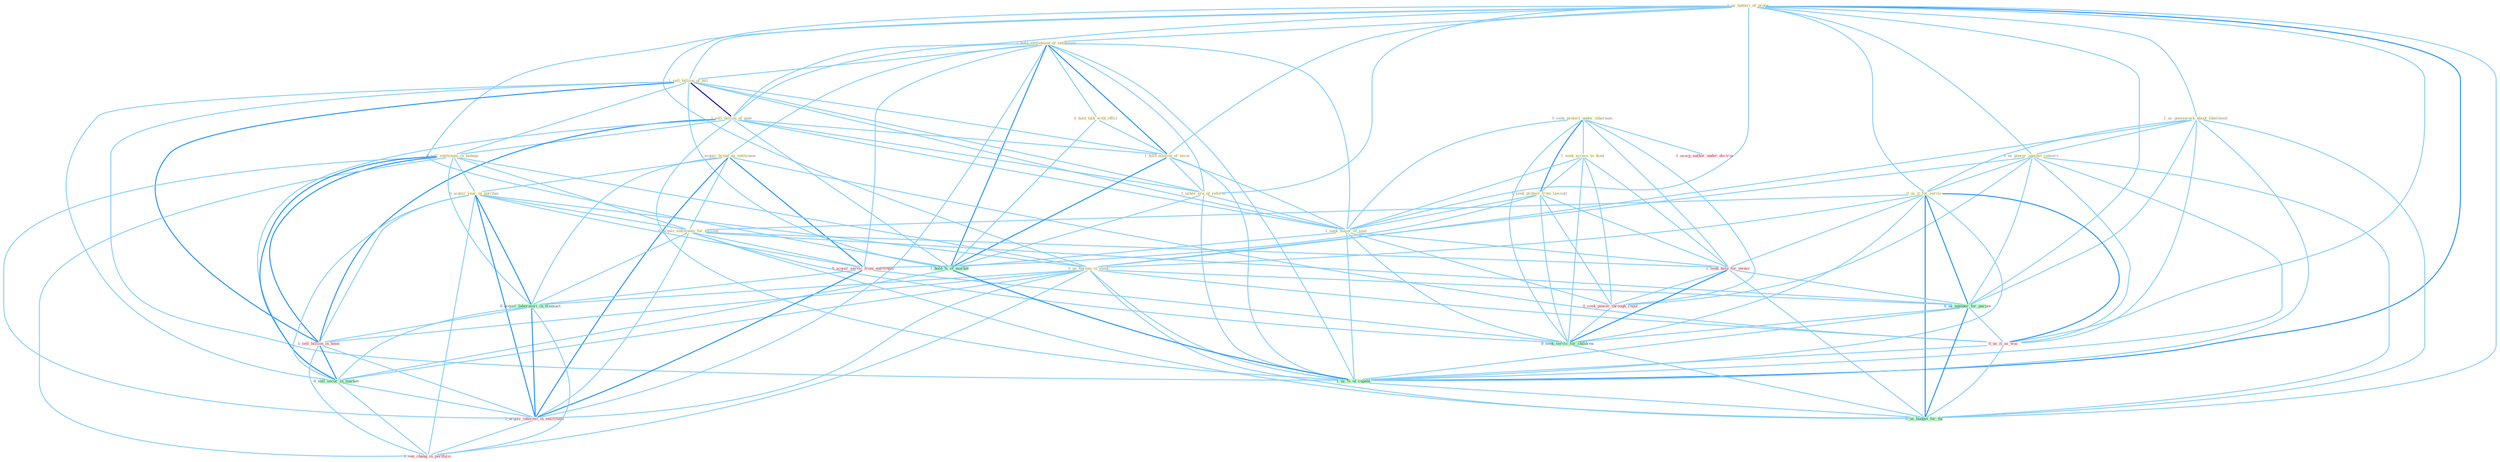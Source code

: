 Graph G{ 
    node
    [shape=polygon,style=filled,width=.5,height=.06,color="#BDFCC9",fixedsize=true,fontsize=4,
    fontcolor="#2f4f4f"];
    {node
    [color="#ffffe0", fontcolor="#8b7d6b"] "1_us_batteri_of_probe " "1_hold_settlement_of_entitynam " "1_us_guesswork_about_likelihood " "1_sell_billion_of_bill " "1_acquir_brand_as_entitynam " "0_us_power_against_conserv " "0_us_it_for_servic " "0_seek_protect_under_othernum " "0_hold_talk_with_offici " "1_sell_billion_of_note " "0_sell_entitynam_in_bodega " "0_acquir_year_in_purchas " "1_seek_access_to_kind " "1_hold_auction_of_secur " "1_seek_protect_from_lawsuit " "1_usher_era_of_reform " "0_us_bureau_in_state " "0_acquir_entitynam_for_million " "1_seek_major_of_seat "}
{node [color="#fff0f5", fontcolor="#b22222"] "1_seek_help_for_owner " "0_acquir_servic_from_entitynam " "0_seek_power_through_regul " "1_sell_billion_in_bond " "0_us_it_as_wai " "1_usurp_author_under_doctrin " "1_acquir_interest_in_entitynam " "1_see_chang_in_portfolio "}
edge [color="#B0E2FF"];

	"1_us_batteri_of_probe " -- "1_hold_settlement_of_entitynam " [w="1", color="#87cefa" ];
	"1_us_batteri_of_probe " -- "1_us_guesswork_about_likelihood " [w="1", color="#87cefa" ];
	"1_us_batteri_of_probe " -- "1_sell_billion_of_bill " [w="1", color="#87cefa" ];
	"1_us_batteri_of_probe " -- "0_us_power_against_conserv " [w="1", color="#87cefa" ];
	"1_us_batteri_of_probe " -- "0_us_it_for_servic " [w="1", color="#87cefa" ];
	"1_us_batteri_of_probe " -- "1_sell_billion_of_note " [w="1", color="#87cefa" ];
	"1_us_batteri_of_probe " -- "1_hold_auction_of_secur " [w="1", color="#87cefa" ];
	"1_us_batteri_of_probe " -- "1_usher_era_of_reform " [w="1", color="#87cefa" ];
	"1_us_batteri_of_probe " -- "0_us_bureau_in_state " [w="1", color="#87cefa" ];
	"1_us_batteri_of_probe " -- "1_seek_major_of_seat " [w="1", color="#87cefa" ];
	"1_us_batteri_of_probe " -- "1_hold_%_of_market " [w="1", color="#87cefa" ];
	"1_us_batteri_of_probe " -- "0_us_number_for_purpos " [w="1", color="#87cefa" ];
	"1_us_batteri_of_probe " -- "0_us_it_as_wai " [w="1", color="#87cefa" ];
	"1_us_batteri_of_probe " -- "1_us_%_of_capabl " [w="2", color="#1e90ff" , len=0.8];
	"1_us_batteri_of_probe " -- "0_us_budget_for_thi " [w="1", color="#87cefa" ];
	"1_hold_settlement_of_entitynam " -- "1_sell_billion_of_bill " [w="1", color="#87cefa" ];
	"1_hold_settlement_of_entitynam " -- "1_acquir_brand_as_entitynam " [w="1", color="#87cefa" ];
	"1_hold_settlement_of_entitynam " -- "0_hold_talk_with_offici " [w="1", color="#87cefa" ];
	"1_hold_settlement_of_entitynam " -- "1_sell_billion_of_note " [w="1", color="#87cefa" ];
	"1_hold_settlement_of_entitynam " -- "1_hold_auction_of_secur " [w="2", color="#1e90ff" , len=0.8];
	"1_hold_settlement_of_entitynam " -- "1_usher_era_of_reform " [w="1", color="#87cefa" ];
	"1_hold_settlement_of_entitynam " -- "1_seek_major_of_seat " [w="1", color="#87cefa" ];
	"1_hold_settlement_of_entitynam " -- "0_acquir_servic_from_entitynam " [w="1", color="#87cefa" ];
	"1_hold_settlement_of_entitynam " -- "1_hold_%_of_market " [w="2", color="#1e90ff" , len=0.8];
	"1_hold_settlement_of_entitynam " -- "1_us_%_of_capabl " [w="1", color="#87cefa" ];
	"1_hold_settlement_of_entitynam " -- "1_acquir_interest_in_entitynam " [w="1", color="#87cefa" ];
	"1_us_guesswork_about_likelihood " -- "0_us_power_against_conserv " [w="1", color="#87cefa" ];
	"1_us_guesswork_about_likelihood " -- "0_us_it_for_servic " [w="1", color="#87cefa" ];
	"1_us_guesswork_about_likelihood " -- "0_us_bureau_in_state " [w="1", color="#87cefa" ];
	"1_us_guesswork_about_likelihood " -- "0_us_number_for_purpos " [w="1", color="#87cefa" ];
	"1_us_guesswork_about_likelihood " -- "0_us_it_as_wai " [w="1", color="#87cefa" ];
	"1_us_guesswork_about_likelihood " -- "1_us_%_of_capabl " [w="1", color="#87cefa" ];
	"1_us_guesswork_about_likelihood " -- "0_us_budget_for_thi " [w="1", color="#87cefa" ];
	"1_sell_billion_of_bill " -- "1_sell_billion_of_note " [w="3", color="#0000cd" , len=0.6];
	"1_sell_billion_of_bill " -- "0_sell_entitynam_in_bodega " [w="1", color="#87cefa" ];
	"1_sell_billion_of_bill " -- "1_hold_auction_of_secur " [w="1", color="#87cefa" ];
	"1_sell_billion_of_bill " -- "1_usher_era_of_reform " [w="1", color="#87cefa" ];
	"1_sell_billion_of_bill " -- "1_seek_major_of_seat " [w="1", color="#87cefa" ];
	"1_sell_billion_of_bill " -- "1_hold_%_of_market " [w="1", color="#87cefa" ];
	"1_sell_billion_of_bill " -- "1_sell_billion_in_bond " [w="2", color="#1e90ff" , len=0.8];
	"1_sell_billion_of_bill " -- "1_us_%_of_capabl " [w="1", color="#87cefa" ];
	"1_sell_billion_of_bill " -- "0_sell_secur_in_market " [w="1", color="#87cefa" ];
	"1_acquir_brand_as_entitynam " -- "0_acquir_year_in_purchas " [w="1", color="#87cefa" ];
	"1_acquir_brand_as_entitynam " -- "0_acquir_entitynam_for_million " [w="1", color="#87cefa" ];
	"1_acquir_brand_as_entitynam " -- "0_acquir_servic_from_entitynam " [w="2", color="#1e90ff" , len=0.8];
	"1_acquir_brand_as_entitynam " -- "0_acquir_laboratori_in_transact " [w="1", color="#87cefa" ];
	"1_acquir_brand_as_entitynam " -- "0_us_it_as_wai " [w="1", color="#87cefa" ];
	"1_acquir_brand_as_entitynam " -- "1_acquir_interest_in_entitynam " [w="2", color="#1e90ff" , len=0.8];
	"0_us_power_against_conserv " -- "0_us_it_for_servic " [w="1", color="#87cefa" ];
	"0_us_power_against_conserv " -- "0_us_bureau_in_state " [w="1", color="#87cefa" ];
	"0_us_power_against_conserv " -- "0_seek_power_through_regul " [w="1", color="#87cefa" ];
	"0_us_power_against_conserv " -- "0_us_number_for_purpos " [w="1", color="#87cefa" ];
	"0_us_power_against_conserv " -- "0_us_it_as_wai " [w="1", color="#87cefa" ];
	"0_us_power_against_conserv " -- "1_us_%_of_capabl " [w="1", color="#87cefa" ];
	"0_us_power_against_conserv " -- "0_us_budget_for_thi " [w="1", color="#87cefa" ];
	"0_us_it_for_servic " -- "0_us_bureau_in_state " [w="1", color="#87cefa" ];
	"0_us_it_for_servic " -- "0_acquir_entitynam_for_million " [w="1", color="#87cefa" ];
	"0_us_it_for_servic " -- "1_seek_help_for_owner " [w="1", color="#87cefa" ];
	"0_us_it_for_servic " -- "0_us_number_for_purpos " [w="2", color="#1e90ff" , len=0.8];
	"0_us_it_for_servic " -- "0_us_it_as_wai " [w="2", color="#1e90ff" , len=0.8];
	"0_us_it_for_servic " -- "1_us_%_of_capabl " [w="1", color="#87cefa" ];
	"0_us_it_for_servic " -- "0_seek_servic_for_children " [w="1", color="#87cefa" ];
	"0_us_it_for_servic " -- "0_us_budget_for_thi " [w="2", color="#1e90ff" , len=0.8];
	"0_seek_protect_under_othernum " -- "1_seek_access_to_kind " [w="1", color="#87cefa" ];
	"0_seek_protect_under_othernum " -- "1_seek_protect_from_lawsuit " [w="2", color="#1e90ff" , len=0.8];
	"0_seek_protect_under_othernum " -- "1_seek_major_of_seat " [w="1", color="#87cefa" ];
	"0_seek_protect_under_othernum " -- "1_seek_help_for_owner " [w="1", color="#87cefa" ];
	"0_seek_protect_under_othernum " -- "0_seek_power_through_regul " [w="1", color="#87cefa" ];
	"0_seek_protect_under_othernum " -- "1_usurp_author_under_doctrin " [w="1", color="#87cefa" ];
	"0_seek_protect_under_othernum " -- "0_seek_servic_for_children " [w="1", color="#87cefa" ];
	"0_hold_talk_with_offici " -- "1_hold_auction_of_secur " [w="1", color="#87cefa" ];
	"0_hold_talk_with_offici " -- "1_hold_%_of_market " [w="1", color="#87cefa" ];
	"1_sell_billion_of_note " -- "0_sell_entitynam_in_bodega " [w="1", color="#87cefa" ];
	"1_sell_billion_of_note " -- "1_hold_auction_of_secur " [w="1", color="#87cefa" ];
	"1_sell_billion_of_note " -- "1_usher_era_of_reform " [w="1", color="#87cefa" ];
	"1_sell_billion_of_note " -- "1_seek_major_of_seat " [w="1", color="#87cefa" ];
	"1_sell_billion_of_note " -- "1_hold_%_of_market " [w="1", color="#87cefa" ];
	"1_sell_billion_of_note " -- "1_sell_billion_in_bond " [w="2", color="#1e90ff" , len=0.8];
	"1_sell_billion_of_note " -- "1_us_%_of_capabl " [w="1", color="#87cefa" ];
	"1_sell_billion_of_note " -- "0_sell_secur_in_market " [w="1", color="#87cefa" ];
	"0_sell_entitynam_in_bodega " -- "0_acquir_year_in_purchas " [w="1", color="#87cefa" ];
	"0_sell_entitynam_in_bodega " -- "0_us_bureau_in_state " [w="1", color="#87cefa" ];
	"0_sell_entitynam_in_bodega " -- "0_acquir_entitynam_for_million " [w="1", color="#87cefa" ];
	"0_sell_entitynam_in_bodega " -- "0_acquir_laboratori_in_transact " [w="1", color="#87cefa" ];
	"0_sell_entitynam_in_bodega " -- "1_sell_billion_in_bond " [w="2", color="#1e90ff" , len=0.8];
	"0_sell_entitynam_in_bodega " -- "0_sell_secur_in_market " [w="2", color="#1e90ff" , len=0.8];
	"0_sell_entitynam_in_bodega " -- "1_acquir_interest_in_entitynam " [w="1", color="#87cefa" ];
	"0_sell_entitynam_in_bodega " -- "1_see_chang_in_portfolio " [w="1", color="#87cefa" ];
	"0_acquir_year_in_purchas " -- "0_us_bureau_in_state " [w="1", color="#87cefa" ];
	"0_acquir_year_in_purchas " -- "0_acquir_entitynam_for_million " [w="1", color="#87cefa" ];
	"0_acquir_year_in_purchas " -- "0_acquir_servic_from_entitynam " [w="1", color="#87cefa" ];
	"0_acquir_year_in_purchas " -- "0_acquir_laboratori_in_transact " [w="2", color="#1e90ff" , len=0.8];
	"0_acquir_year_in_purchas " -- "1_sell_billion_in_bond " [w="1", color="#87cefa" ];
	"0_acquir_year_in_purchas " -- "0_sell_secur_in_market " [w="1", color="#87cefa" ];
	"0_acquir_year_in_purchas " -- "1_acquir_interest_in_entitynam " [w="2", color="#1e90ff" , len=0.8];
	"0_acquir_year_in_purchas " -- "1_see_chang_in_portfolio " [w="1", color="#87cefa" ];
	"1_seek_access_to_kind " -- "1_seek_protect_from_lawsuit " [w="1", color="#87cefa" ];
	"1_seek_access_to_kind " -- "1_seek_major_of_seat " [w="1", color="#87cefa" ];
	"1_seek_access_to_kind " -- "1_seek_help_for_owner " [w="1", color="#87cefa" ];
	"1_seek_access_to_kind " -- "0_seek_power_through_regul " [w="1", color="#87cefa" ];
	"1_seek_access_to_kind " -- "0_seek_servic_for_children " [w="1", color="#87cefa" ];
	"1_hold_auction_of_secur " -- "1_usher_era_of_reform " [w="1", color="#87cefa" ];
	"1_hold_auction_of_secur " -- "1_seek_major_of_seat " [w="1", color="#87cefa" ];
	"1_hold_auction_of_secur " -- "1_hold_%_of_market " [w="2", color="#1e90ff" , len=0.8];
	"1_hold_auction_of_secur " -- "1_us_%_of_capabl " [w="1", color="#87cefa" ];
	"1_seek_protect_from_lawsuit " -- "1_seek_major_of_seat " [w="1", color="#87cefa" ];
	"1_seek_protect_from_lawsuit " -- "1_seek_help_for_owner " [w="1", color="#87cefa" ];
	"1_seek_protect_from_lawsuit " -- "0_acquir_servic_from_entitynam " [w="1", color="#87cefa" ];
	"1_seek_protect_from_lawsuit " -- "0_seek_power_through_regul " [w="1", color="#87cefa" ];
	"1_seek_protect_from_lawsuit " -- "0_seek_servic_for_children " [w="1", color="#87cefa" ];
	"1_usher_era_of_reform " -- "1_seek_major_of_seat " [w="1", color="#87cefa" ];
	"1_usher_era_of_reform " -- "1_hold_%_of_market " [w="1", color="#87cefa" ];
	"1_usher_era_of_reform " -- "1_us_%_of_capabl " [w="1", color="#87cefa" ];
	"0_us_bureau_in_state " -- "0_us_number_for_purpos " [w="1", color="#87cefa" ];
	"0_us_bureau_in_state " -- "0_acquir_laboratori_in_transact " [w="1", color="#87cefa" ];
	"0_us_bureau_in_state " -- "1_sell_billion_in_bond " [w="1", color="#87cefa" ];
	"0_us_bureau_in_state " -- "0_us_it_as_wai " [w="1", color="#87cefa" ];
	"0_us_bureau_in_state " -- "1_us_%_of_capabl " [w="1", color="#87cefa" ];
	"0_us_bureau_in_state " -- "0_sell_secur_in_market " [w="1", color="#87cefa" ];
	"0_us_bureau_in_state " -- "1_acquir_interest_in_entitynam " [w="1", color="#87cefa" ];
	"0_us_bureau_in_state " -- "1_see_chang_in_portfolio " [w="1", color="#87cefa" ];
	"0_us_bureau_in_state " -- "0_us_budget_for_thi " [w="1", color="#87cefa" ];
	"0_acquir_entitynam_for_million " -- "1_seek_help_for_owner " [w="1", color="#87cefa" ];
	"0_acquir_entitynam_for_million " -- "0_acquir_servic_from_entitynam " [w="1", color="#87cefa" ];
	"0_acquir_entitynam_for_million " -- "0_us_number_for_purpos " [w="1", color="#87cefa" ];
	"0_acquir_entitynam_for_million " -- "0_acquir_laboratori_in_transact " [w="1", color="#87cefa" ];
	"0_acquir_entitynam_for_million " -- "1_acquir_interest_in_entitynam " [w="1", color="#87cefa" ];
	"0_acquir_entitynam_for_million " -- "0_seek_servic_for_children " [w="1", color="#87cefa" ];
	"0_acquir_entitynam_for_million " -- "0_us_budget_for_thi " [w="1", color="#87cefa" ];
	"1_seek_major_of_seat " -- "1_seek_help_for_owner " [w="1", color="#87cefa" ];
	"1_seek_major_of_seat " -- "1_hold_%_of_market " [w="1", color="#87cefa" ];
	"1_seek_major_of_seat " -- "0_seek_power_through_regul " [w="1", color="#87cefa" ];
	"1_seek_major_of_seat " -- "1_us_%_of_capabl " [w="1", color="#87cefa" ];
	"1_seek_major_of_seat " -- "0_seek_servic_for_children " [w="1", color="#87cefa" ];
	"1_seek_help_for_owner " -- "0_seek_power_through_regul " [w="1", color="#87cefa" ];
	"1_seek_help_for_owner " -- "0_us_number_for_purpos " [w="1", color="#87cefa" ];
	"1_seek_help_for_owner " -- "0_seek_servic_for_children " [w="2", color="#1e90ff" , len=0.8];
	"1_seek_help_for_owner " -- "0_us_budget_for_thi " [w="1", color="#87cefa" ];
	"0_acquir_servic_from_entitynam " -- "0_acquir_laboratori_in_transact " [w="1", color="#87cefa" ];
	"0_acquir_servic_from_entitynam " -- "1_acquir_interest_in_entitynam " [w="2", color="#1e90ff" , len=0.8];
	"0_acquir_servic_from_entitynam " -- "0_seek_servic_for_children " [w="1", color="#87cefa" ];
	"1_hold_%_of_market " -- "1_us_%_of_capabl " [w="2", color="#1e90ff" , len=0.8];
	"1_hold_%_of_market " -- "0_sell_secur_in_market " [w="1", color="#87cefa" ];
	"0_seek_power_through_regul " -- "0_seek_servic_for_children " [w="1", color="#87cefa" ];
	"0_us_number_for_purpos " -- "0_us_it_as_wai " [w="1", color="#87cefa" ];
	"0_us_number_for_purpos " -- "1_us_%_of_capabl " [w="1", color="#87cefa" ];
	"0_us_number_for_purpos " -- "0_seek_servic_for_children " [w="1", color="#87cefa" ];
	"0_us_number_for_purpos " -- "0_us_budget_for_thi " [w="2", color="#1e90ff" , len=0.8];
	"0_acquir_laboratori_in_transact " -- "1_sell_billion_in_bond " [w="1", color="#87cefa" ];
	"0_acquir_laboratori_in_transact " -- "0_sell_secur_in_market " [w="1", color="#87cefa" ];
	"0_acquir_laboratori_in_transact " -- "1_acquir_interest_in_entitynam " [w="2", color="#1e90ff" , len=0.8];
	"0_acquir_laboratori_in_transact " -- "1_see_chang_in_portfolio " [w="1", color="#87cefa" ];
	"1_sell_billion_in_bond " -- "0_sell_secur_in_market " [w="2", color="#1e90ff" , len=0.8];
	"1_sell_billion_in_bond " -- "1_acquir_interest_in_entitynam " [w="1", color="#87cefa" ];
	"1_sell_billion_in_bond " -- "1_see_chang_in_portfolio " [w="1", color="#87cefa" ];
	"0_us_it_as_wai " -- "1_us_%_of_capabl " [w="1", color="#87cefa" ];
	"0_us_it_as_wai " -- "0_us_budget_for_thi " [w="1", color="#87cefa" ];
	"1_us_%_of_capabl " -- "0_us_budget_for_thi " [w="1", color="#87cefa" ];
	"0_sell_secur_in_market " -- "1_acquir_interest_in_entitynam " [w="1", color="#87cefa" ];
	"0_sell_secur_in_market " -- "1_see_chang_in_portfolio " [w="1", color="#87cefa" ];
	"1_acquir_interest_in_entitynam " -- "1_see_chang_in_portfolio " [w="1", color="#87cefa" ];
	"0_seek_servic_for_children " -- "0_us_budget_for_thi " [w="1", color="#87cefa" ];
}
